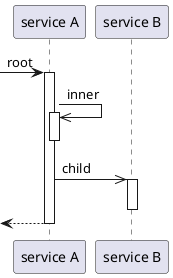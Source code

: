 @startuml
[-> "service A": root
activate "service A"
"service A" ->> "service A": inner
activate "service A"
deactivate "service A"
"service A" ->> "service B": child
activate "service B"
deactivate "service B"
return
@enduml
